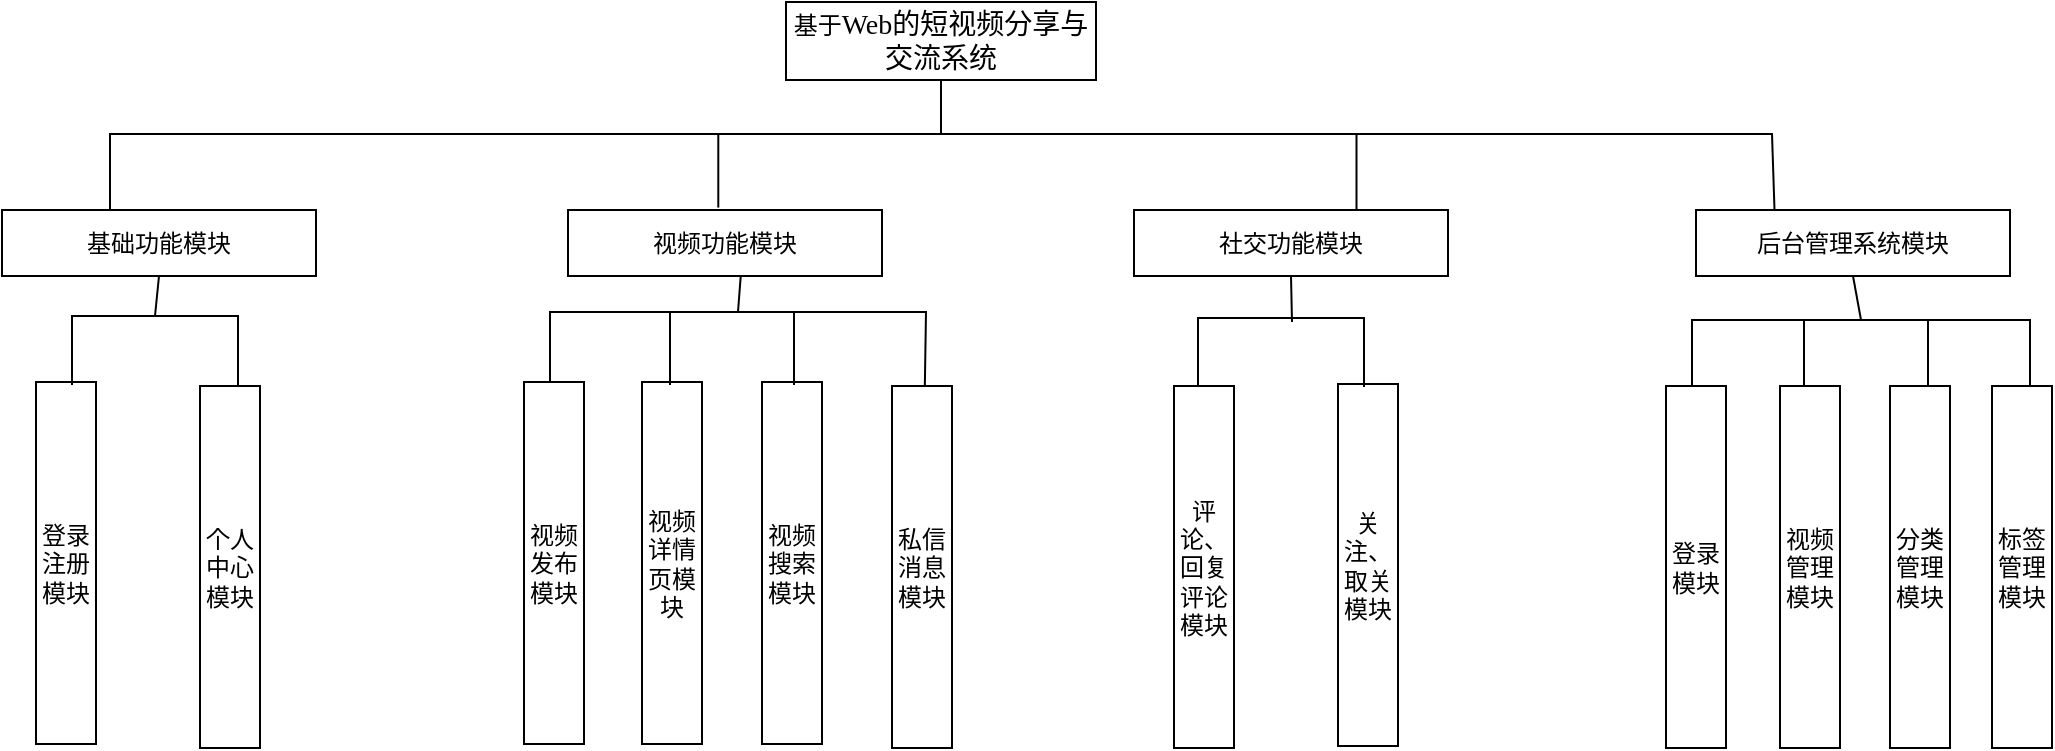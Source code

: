 <mxfile version="21.2.7" type="github">
  <diagram name="第 1 页" id="tOpcZLVh9bg7IvwKBbEm">
    <mxGraphModel dx="1393" dy="587" grid="0" gridSize="10" guides="1" tooltips="1" connect="1" arrows="1" fold="1" page="0" pageScale="1" pageWidth="827" pageHeight="1169" math="0" shadow="0">
      <root>
        <mxCell id="0" />
        <mxCell id="1" parent="0" />
        <mxCell id="B-o-XfKaj6UpTlLON4LS-1" value="基于&lt;span style=&quot;font-size:10.5pt;mso-bidi-font-size:12.0pt;font-family:&amp;quot;Times New Roman&amp;quot;,serif;&lt;br/&gt;mso-fareast-font-family:宋体;mso-ansi-language:EN-US;mso-fareast-language:ZH-CN;&lt;br/&gt;mso-bidi-language:AR-SA&quot; lang=&quot;EN-US&quot;&gt;Web&lt;/span&gt;&lt;span style=&quot;font-size:10.5pt;mso-bidi-font-size:&lt;br/&gt;12.0pt;font-family:宋体;mso-ascii-font-family:&amp;quot;Times New Roman&amp;quot;;mso-hansi-font-family:&lt;br/&gt;&amp;quot;Times New Roman&amp;quot;;mso-bidi-font-family:&amp;quot;Times New Roman&amp;quot;;mso-ansi-language:&lt;br/&gt;EN-US;mso-fareast-language:ZH-CN;mso-bidi-language:AR-SA&quot;&gt;的短视频分享与交流系统&lt;/span&gt;" style="rounded=0;whiteSpace=wrap;html=1;" vertex="1" parent="1">
          <mxGeometry x="324" y="93" width="155" height="39" as="geometry" />
        </mxCell>
        <mxCell id="B-o-XfKaj6UpTlLON4LS-2" value="基础功能模块" style="rounded=0;whiteSpace=wrap;html=1;" vertex="1" parent="1">
          <mxGeometry x="-68" y="197" width="157" height="33" as="geometry" />
        </mxCell>
        <mxCell id="B-o-XfKaj6UpTlLON4LS-5" value="视频功能模块" style="rounded=0;whiteSpace=wrap;html=1;" vertex="1" parent="1">
          <mxGeometry x="215" y="197" width="157" height="33" as="geometry" />
        </mxCell>
        <mxCell id="B-o-XfKaj6UpTlLON4LS-6" value="社交功能模块" style="rounded=0;whiteSpace=wrap;html=1;" vertex="1" parent="1">
          <mxGeometry x="498" y="197" width="157" height="33" as="geometry" />
        </mxCell>
        <mxCell id="B-o-XfKaj6UpTlLON4LS-7" value="后台管理系统模块" style="rounded=0;whiteSpace=wrap;html=1;" vertex="1" parent="1">
          <mxGeometry x="779" y="197" width="157" height="33" as="geometry" />
        </mxCell>
        <mxCell id="B-o-XfKaj6UpTlLON4LS-12" value="登录注册模块" style="rounded=0;whiteSpace=wrap;html=1;" vertex="1" parent="1">
          <mxGeometry x="-51" y="283" width="30" height="181" as="geometry" />
        </mxCell>
        <mxCell id="B-o-XfKaj6UpTlLON4LS-13" value="个人中心模块" style="rounded=0;whiteSpace=wrap;html=1;" vertex="1" parent="1">
          <mxGeometry x="31" y="285" width="30" height="181" as="geometry" />
        </mxCell>
        <mxCell id="B-o-XfKaj6UpTlLON4LS-14" value="视频详情页模块" style="rounded=0;whiteSpace=wrap;html=1;" vertex="1" parent="1">
          <mxGeometry x="252" y="283" width="30" height="181" as="geometry" />
        </mxCell>
        <mxCell id="B-o-XfKaj6UpTlLON4LS-15" value="私信消息模块" style="rounded=0;whiteSpace=wrap;html=1;" vertex="1" parent="1">
          <mxGeometry x="377" y="285" width="30" height="181" as="geometry" />
        </mxCell>
        <mxCell id="B-o-XfKaj6UpTlLON4LS-16" value="视频搜索模块" style="rounded=0;whiteSpace=wrap;html=1;" vertex="1" parent="1">
          <mxGeometry x="312" y="283" width="30" height="181" as="geometry" />
        </mxCell>
        <mxCell id="B-o-XfKaj6UpTlLON4LS-17" value="视频发布模块" style="rounded=0;whiteSpace=wrap;html=1;" vertex="1" parent="1">
          <mxGeometry x="193" y="283" width="30" height="181" as="geometry" />
        </mxCell>
        <mxCell id="B-o-XfKaj6UpTlLON4LS-18" value="关注、取关模块" style="rounded=0;whiteSpace=wrap;html=1;" vertex="1" parent="1">
          <mxGeometry x="600" y="284" width="30" height="181" as="geometry" />
        </mxCell>
        <mxCell id="B-o-XfKaj6UpTlLON4LS-19" value="评论、回复评论模块" style="rounded=0;whiteSpace=wrap;html=1;" vertex="1" parent="1">
          <mxGeometry x="518" y="285" width="30" height="181" as="geometry" />
        </mxCell>
        <mxCell id="B-o-XfKaj6UpTlLON4LS-20" value="登录模块" style="rounded=0;whiteSpace=wrap;html=1;" vertex="1" parent="1">
          <mxGeometry x="764" y="285" width="30" height="181" as="geometry" />
        </mxCell>
        <mxCell id="B-o-XfKaj6UpTlLON4LS-22" value="" style="shape=partialRectangle;whiteSpace=wrap;html=1;bottom=0;right=0;fillColor=none;" vertex="1" parent="1">
          <mxGeometry x="-14" y="159" width="831" height="38" as="geometry" />
        </mxCell>
        <mxCell id="B-o-XfKaj6UpTlLON4LS-25" value="" style="endArrow=none;html=1;rounded=0;entryX=0.5;entryY=1;entryDx=0;entryDy=0;exitX=0.5;exitY=0;exitDx=0;exitDy=0;" edge="1" parent="1" source="B-o-XfKaj6UpTlLON4LS-22" target="B-o-XfKaj6UpTlLON4LS-1">
          <mxGeometry width="50" height="50" relative="1" as="geometry">
            <mxPoint x="408" y="178" as="sourcePoint" />
            <mxPoint x="450" y="194" as="targetPoint" />
          </mxGeometry>
        </mxCell>
        <mxCell id="B-o-XfKaj6UpTlLON4LS-26" value="" style="endArrow=none;html=1;rounded=0;exitX=0.25;exitY=0;exitDx=0;exitDy=0;entryX=1;entryY=0;entryDx=0;entryDy=0;" edge="1" parent="1" source="B-o-XfKaj6UpTlLON4LS-7" target="B-o-XfKaj6UpTlLON4LS-22">
          <mxGeometry width="50" height="50" relative="1" as="geometry">
            <mxPoint x="803" y="84" as="sourcePoint" />
            <mxPoint x="853" y="34" as="targetPoint" />
          </mxGeometry>
        </mxCell>
        <mxCell id="B-o-XfKaj6UpTlLON4LS-27" value="" style="endArrow=none;html=1;rounded=0;exitX=0.366;exitY=0.968;exitDx=0;exitDy=0;exitPerimeter=0;entryX=0.366;entryY=0;entryDx=0;entryDy=0;entryPerimeter=0;" edge="1" parent="1" source="B-o-XfKaj6UpTlLON4LS-22" target="B-o-XfKaj6UpTlLON4LS-22">
          <mxGeometry width="50" height="50" relative="1" as="geometry">
            <mxPoint x="173" y="87" as="sourcePoint" />
            <mxPoint x="277" y="95" as="targetPoint" />
          </mxGeometry>
        </mxCell>
        <mxCell id="B-o-XfKaj6UpTlLON4LS-28" value="" style="endArrow=none;html=1;rounded=0;entryX=0.75;entryY=0;entryDx=0;entryDy=0;exitX=0.75;exitY=1;exitDx=0;exitDy=0;" edge="1" parent="1" source="B-o-XfKaj6UpTlLON4LS-22" target="B-o-XfKaj6UpTlLON4LS-22">
          <mxGeometry width="50" height="50" relative="1" as="geometry">
            <mxPoint x="580" y="65" as="sourcePoint" />
            <mxPoint x="642" y="25" as="targetPoint" />
          </mxGeometry>
        </mxCell>
        <mxCell id="B-o-XfKaj6UpTlLON4LS-30" value="视频管理模块" style="rounded=0;whiteSpace=wrap;html=1;" vertex="1" parent="1">
          <mxGeometry x="821" y="285" width="30" height="181" as="geometry" />
        </mxCell>
        <mxCell id="B-o-XfKaj6UpTlLON4LS-31" value="分类管理模块" style="rounded=0;whiteSpace=wrap;html=1;" vertex="1" parent="1">
          <mxGeometry x="876" y="285" width="30" height="181" as="geometry" />
        </mxCell>
        <mxCell id="B-o-XfKaj6UpTlLON4LS-32" value="标签管理模块" style="rounded=0;whiteSpace=wrap;html=1;" vertex="1" parent="1">
          <mxGeometry x="927" y="285" width="30" height="181" as="geometry" />
        </mxCell>
        <mxCell id="B-o-XfKaj6UpTlLON4LS-36" value="" style="endArrow=none;html=1;rounded=0;entryX=1;entryY=0;entryDx=0;entryDy=0;" edge="1" parent="1" source="B-o-XfKaj6UpTlLON4LS-15" target="B-o-XfKaj6UpTlLON4LS-33">
          <mxGeometry width="50" height="50" relative="1" as="geometry">
            <mxPoint x="60" y="127" as="sourcePoint" />
            <mxPoint x="110" y="77" as="targetPoint" />
          </mxGeometry>
        </mxCell>
        <mxCell id="B-o-XfKaj6UpTlLON4LS-40" value="" style="group" vertex="1" connectable="0" parent="1">
          <mxGeometry x="206" y="248" width="188" height="46" as="geometry" />
        </mxCell>
        <mxCell id="B-o-XfKaj6UpTlLON4LS-33" value="" style="shape=partialRectangle;whiteSpace=wrap;html=1;bottom=0;right=0;fillColor=none;" vertex="1" parent="B-o-XfKaj6UpTlLON4LS-40">
          <mxGeometry width="188" height="35" as="geometry" />
        </mxCell>
        <mxCell id="B-o-XfKaj6UpTlLON4LS-39" value="" style="endArrow=none;html=1;rounded=0;entryX=0.5;entryY=0;entryDx=0;entryDy=0;exitX=0.55;exitY=1.006;exitDx=0;exitDy=0;exitPerimeter=0;" edge="1" parent="B-o-XfKaj6UpTlLON4LS-40" source="B-o-XfKaj6UpTlLON4LS-5" target="B-o-XfKaj6UpTlLON4LS-33">
          <mxGeometry width="50" height="50" relative="1" as="geometry">
            <mxPoint x="-91" y="-174" as="sourcePoint" />
            <mxPoint x="-44" y="-224" as="targetPoint" />
          </mxGeometry>
        </mxCell>
        <mxCell id="B-o-XfKaj6UpTlLON4LS-46" value="" style="shape=partialRectangle;whiteSpace=wrap;html=1;bottom=0;top=0;fillColor=none;" vertex="1" parent="B-o-XfKaj6UpTlLON4LS-40">
          <mxGeometry x="60" width="62" height="36" as="geometry" />
        </mxCell>
        <mxCell id="B-o-XfKaj6UpTlLON4LS-44" value="" style="endArrow=none;html=1;rounded=0;exitX=0;exitY=0;exitDx=0;exitDy=0;entryX=1;entryY=0;entryDx=0;entryDy=0;" edge="1" parent="1" source="B-o-XfKaj6UpTlLON4LS-56" target="B-o-XfKaj6UpTlLON4LS-56">
          <mxGeometry width="50" height="50" relative="1" as="geometry">
            <mxPoint x="-52" y="10" as="sourcePoint" />
            <mxPoint x="30" y="49" as="targetPoint" />
          </mxGeometry>
        </mxCell>
        <mxCell id="B-o-XfKaj6UpTlLON4LS-45" value="" style="shape=partialRectangle;whiteSpace=wrap;html=1;bottom=0;right=0;fillColor=none;" vertex="1" parent="1">
          <mxGeometry x="777" y="252" width="169" height="33" as="geometry" />
        </mxCell>
        <mxCell id="B-o-XfKaj6UpTlLON4LS-47" value="" style="endArrow=none;html=1;rounded=0;exitX=1;exitY=1;exitDx=0;exitDy=0;entryX=1;entryY=0;entryDx=0;entryDy=0;" edge="1" parent="1" source="B-o-XfKaj6UpTlLON4LS-45" target="B-o-XfKaj6UpTlLON4LS-45">
          <mxGeometry width="50" height="50" relative="1" as="geometry">
            <mxPoint x="857" y="138" as="sourcePoint" />
            <mxPoint x="907" y="88" as="targetPoint" />
          </mxGeometry>
        </mxCell>
        <mxCell id="B-o-XfKaj6UpTlLON4LS-48" value="" style="endArrow=none;html=1;rounded=0;entryX=0.5;entryY=0;entryDx=0;entryDy=0;exitX=0.5;exitY=1;exitDx=0;exitDy=0;" edge="1" parent="1" source="B-o-XfKaj6UpTlLON4LS-7" target="B-o-XfKaj6UpTlLON4LS-45">
          <mxGeometry width="50" height="50" relative="1" as="geometry">
            <mxPoint x="883" y="105" as="sourcePoint" />
            <mxPoint x="919" y="56" as="targetPoint" />
          </mxGeometry>
        </mxCell>
        <mxCell id="B-o-XfKaj6UpTlLON4LS-52" value="" style="shape=partialRectangle;whiteSpace=wrap;html=1;bottom=0;top=0;fillColor=none;" vertex="1" parent="1">
          <mxGeometry x="833" y="252" width="62" height="32" as="geometry" />
        </mxCell>
        <mxCell id="B-o-XfKaj6UpTlLON4LS-53" value="" style="shape=partialRectangle;whiteSpace=wrap;html=1;bottom=0;top=0;fillColor=none;" vertex="1" parent="1">
          <mxGeometry x="530" y="251" width="83" height="34" as="geometry" />
        </mxCell>
        <mxCell id="B-o-XfKaj6UpTlLON4LS-54" value="" style="endArrow=none;html=1;rounded=0;exitX=0;exitY=0;exitDx=0;exitDy=0;entryX=1;entryY=0;entryDx=0;entryDy=0;" edge="1" parent="1" source="B-o-XfKaj6UpTlLON4LS-53" target="B-o-XfKaj6UpTlLON4LS-53">
          <mxGeometry width="50" height="50" relative="1" as="geometry">
            <mxPoint x="552" y="84" as="sourcePoint" />
            <mxPoint x="602" y="34" as="targetPoint" />
          </mxGeometry>
        </mxCell>
        <mxCell id="B-o-XfKaj6UpTlLON4LS-55" value="" style="endArrow=none;html=1;rounded=0;exitX=0.5;exitY=1;exitDx=0;exitDy=0;" edge="1" parent="1" source="B-o-XfKaj6UpTlLON4LS-6">
          <mxGeometry width="50" height="50" relative="1" as="geometry">
            <mxPoint x="503" y="28" as="sourcePoint" />
            <mxPoint x="577" y="253" as="targetPoint" />
          </mxGeometry>
        </mxCell>
        <mxCell id="B-o-XfKaj6UpTlLON4LS-56" value="" style="shape=partialRectangle;whiteSpace=wrap;html=1;bottom=0;top=0;fillColor=none;" vertex="1" parent="1">
          <mxGeometry x="-33" y="250" width="83" height="34" as="geometry" />
        </mxCell>
        <mxCell id="B-o-XfKaj6UpTlLON4LS-57" value="" style="endArrow=none;html=1;rounded=0;exitX=0.5;exitY=1;exitDx=0;exitDy=0;entryX=0.5;entryY=0;entryDx=0;entryDy=0;" edge="1" parent="1" source="B-o-XfKaj6UpTlLON4LS-2" target="B-o-XfKaj6UpTlLON4LS-56">
          <mxGeometry width="50" height="50" relative="1" as="geometry">
            <mxPoint x="18" y="25" as="sourcePoint" />
            <mxPoint x="68" y="-25" as="targetPoint" />
          </mxGeometry>
        </mxCell>
      </root>
    </mxGraphModel>
  </diagram>
</mxfile>
